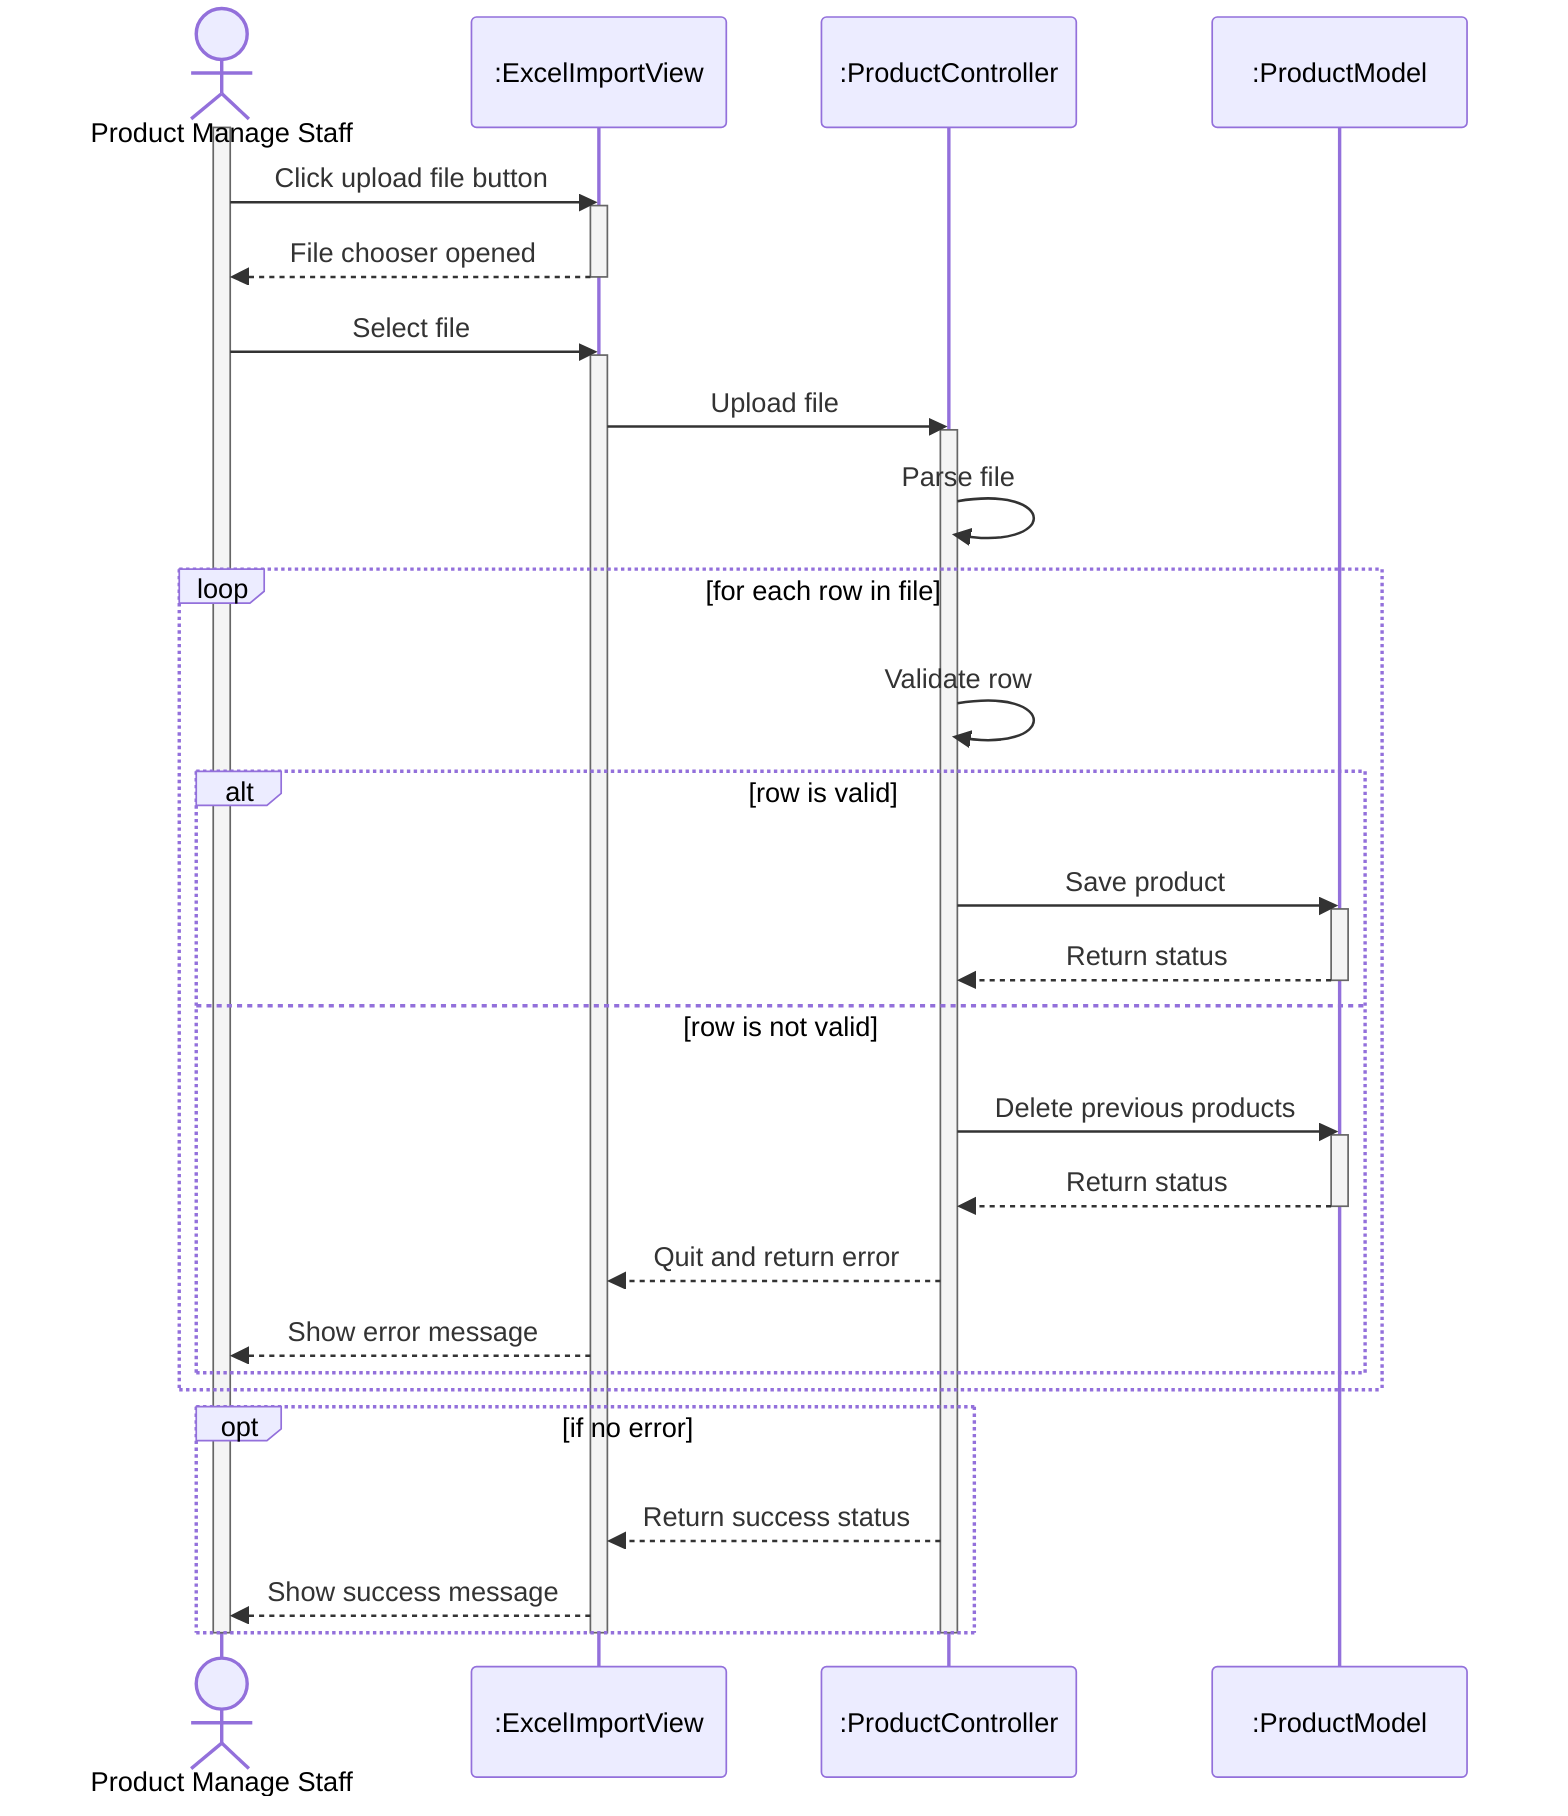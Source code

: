sequenceDiagram
    actor S as Product Manage Staff
    participant EIV as :ExcelImportView
    participant PC as :ProductController
    participant PM as :ProductModel

    activate S
    S->>EIV: Click upload file button
    activate EIV
    EIV-->>S: File chooser opened
    deactivate EIV

    S->>EIV: Select file
    activate EIV
    
    EIV->>PC: Upload file
    activate PC
    PC->>PC: Parse file
    loop for each row in file
        PC->>PC: Validate row

        alt row is valid
            PC->>PM: Save product
            activate PM
            PM-->>PC: Return status
            deactivate PM
        else row is not valid
            PC->>PM: Delete previous products
            activate PM
            PM-->>PC: Return status
            deactivate PM
            PC-->>EIV: Quit and return error
            EIV-->>S: Show error message
        end
    end

    opt if no error
        PC-->>EIV: Return success status
        EIV-->>S: Show success message
    end
    deactivate PC

    deactivate EIV
    deactivate S